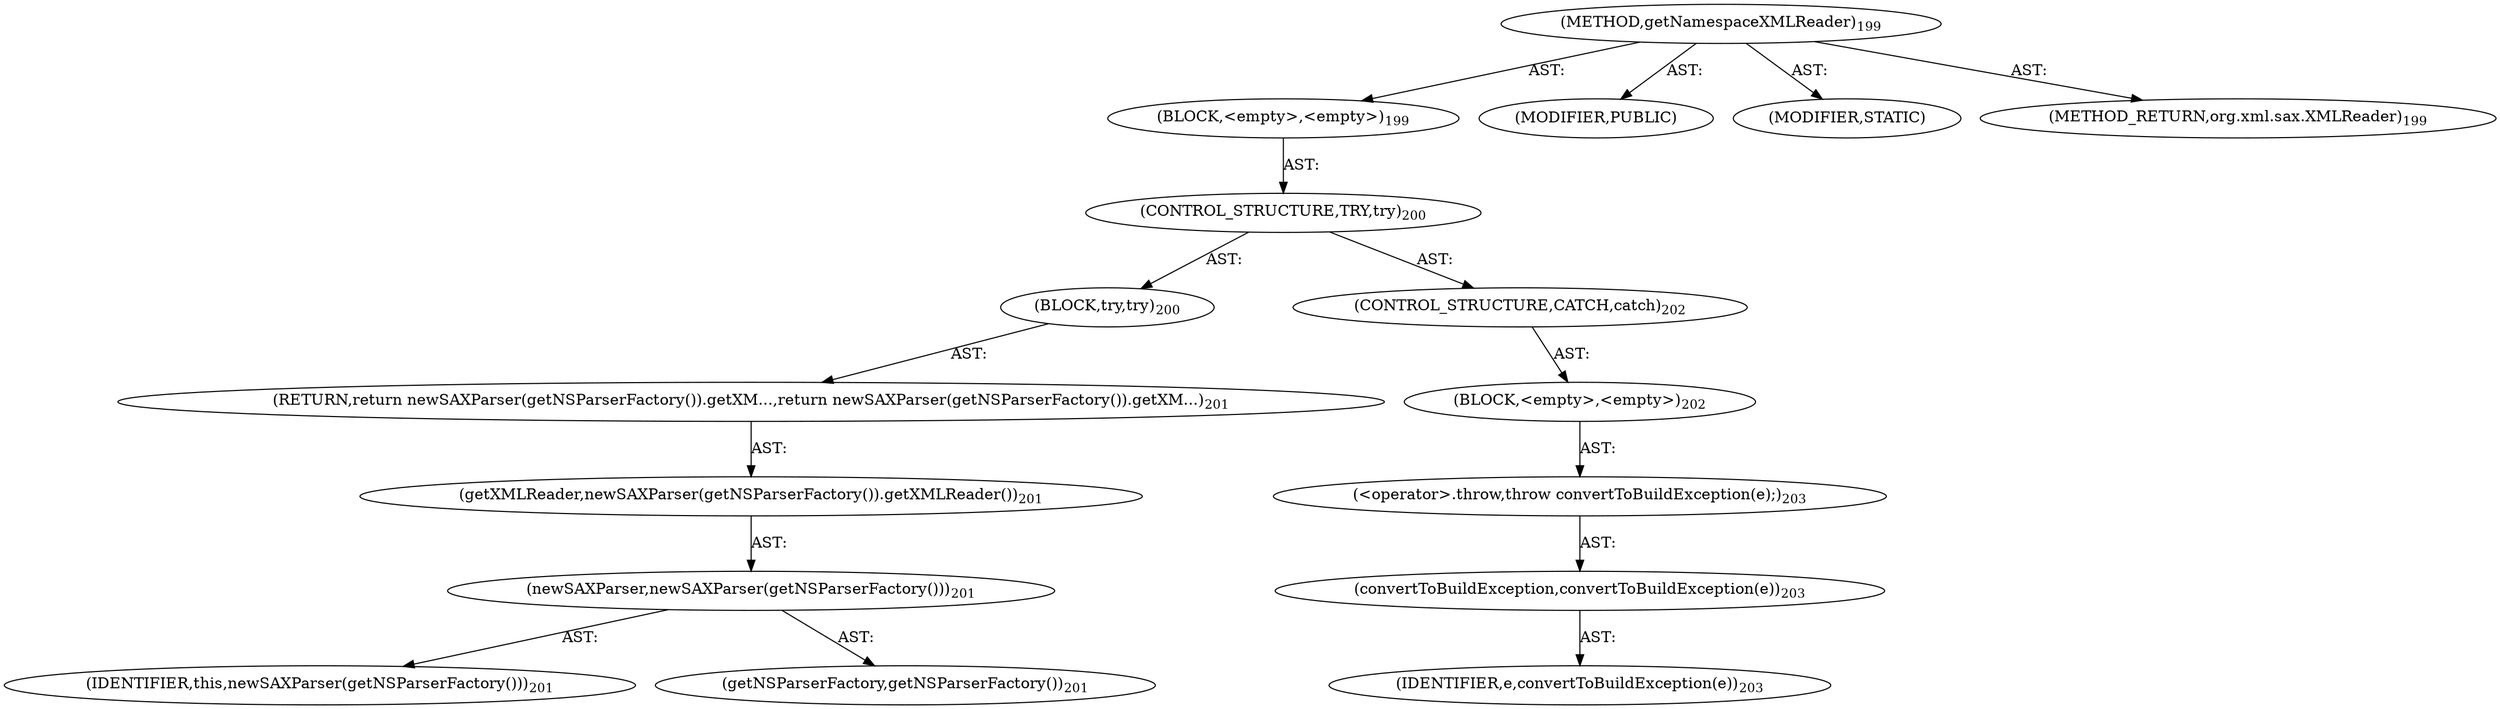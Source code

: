 digraph "getNamespaceXMLReader" {  
"111669149701" [label = <(METHOD,getNamespaceXMLReader)<SUB>199</SUB>> ]
"25769803790" [label = <(BLOCK,&lt;empty&gt;,&lt;empty&gt;)<SUB>199</SUB>> ]
"47244640264" [label = <(CONTROL_STRUCTURE,TRY,try)<SUB>200</SUB>> ]
"25769803791" [label = <(BLOCK,try,try)<SUB>200</SUB>> ]
"146028888069" [label = <(RETURN,return newSAXParser(getNSParserFactory()).getXM...,return newSAXParser(getNSParserFactory()).getXM...)<SUB>201</SUB>> ]
"30064771104" [label = <(getXMLReader,newSAXParser(getNSParserFactory()).getXMLReader())<SUB>201</SUB>> ]
"30064771105" [label = <(newSAXParser,newSAXParser(getNSParserFactory()))<SUB>201</SUB>> ]
"68719476746" [label = <(IDENTIFIER,this,newSAXParser(getNSParserFactory()))<SUB>201</SUB>> ]
"30064771106" [label = <(getNSParserFactory,getNSParserFactory())<SUB>201</SUB>> ]
"47244640265" [label = <(CONTROL_STRUCTURE,CATCH,catch)<SUB>202</SUB>> ]
"25769803792" [label = <(BLOCK,&lt;empty&gt;,&lt;empty&gt;)<SUB>202</SUB>> ]
"30064771107" [label = <(&lt;operator&gt;.throw,throw convertToBuildException(e);)<SUB>203</SUB>> ]
"30064771108" [label = <(convertToBuildException,convertToBuildException(e))<SUB>203</SUB>> ]
"68719476747" [label = <(IDENTIFIER,e,convertToBuildException(e))<SUB>203</SUB>> ]
"133143986194" [label = <(MODIFIER,PUBLIC)> ]
"133143986195" [label = <(MODIFIER,STATIC)> ]
"128849018885" [label = <(METHOD_RETURN,org.xml.sax.XMLReader)<SUB>199</SUB>> ]
  "111669149701" -> "25769803790"  [ label = "AST: "] 
  "111669149701" -> "133143986194"  [ label = "AST: "] 
  "111669149701" -> "133143986195"  [ label = "AST: "] 
  "111669149701" -> "128849018885"  [ label = "AST: "] 
  "25769803790" -> "47244640264"  [ label = "AST: "] 
  "47244640264" -> "25769803791"  [ label = "AST: "] 
  "47244640264" -> "47244640265"  [ label = "AST: "] 
  "25769803791" -> "146028888069"  [ label = "AST: "] 
  "146028888069" -> "30064771104"  [ label = "AST: "] 
  "30064771104" -> "30064771105"  [ label = "AST: "] 
  "30064771105" -> "68719476746"  [ label = "AST: "] 
  "30064771105" -> "30064771106"  [ label = "AST: "] 
  "47244640265" -> "25769803792"  [ label = "AST: "] 
  "25769803792" -> "30064771107"  [ label = "AST: "] 
  "30064771107" -> "30064771108"  [ label = "AST: "] 
  "30064771108" -> "68719476747"  [ label = "AST: "] 
}
